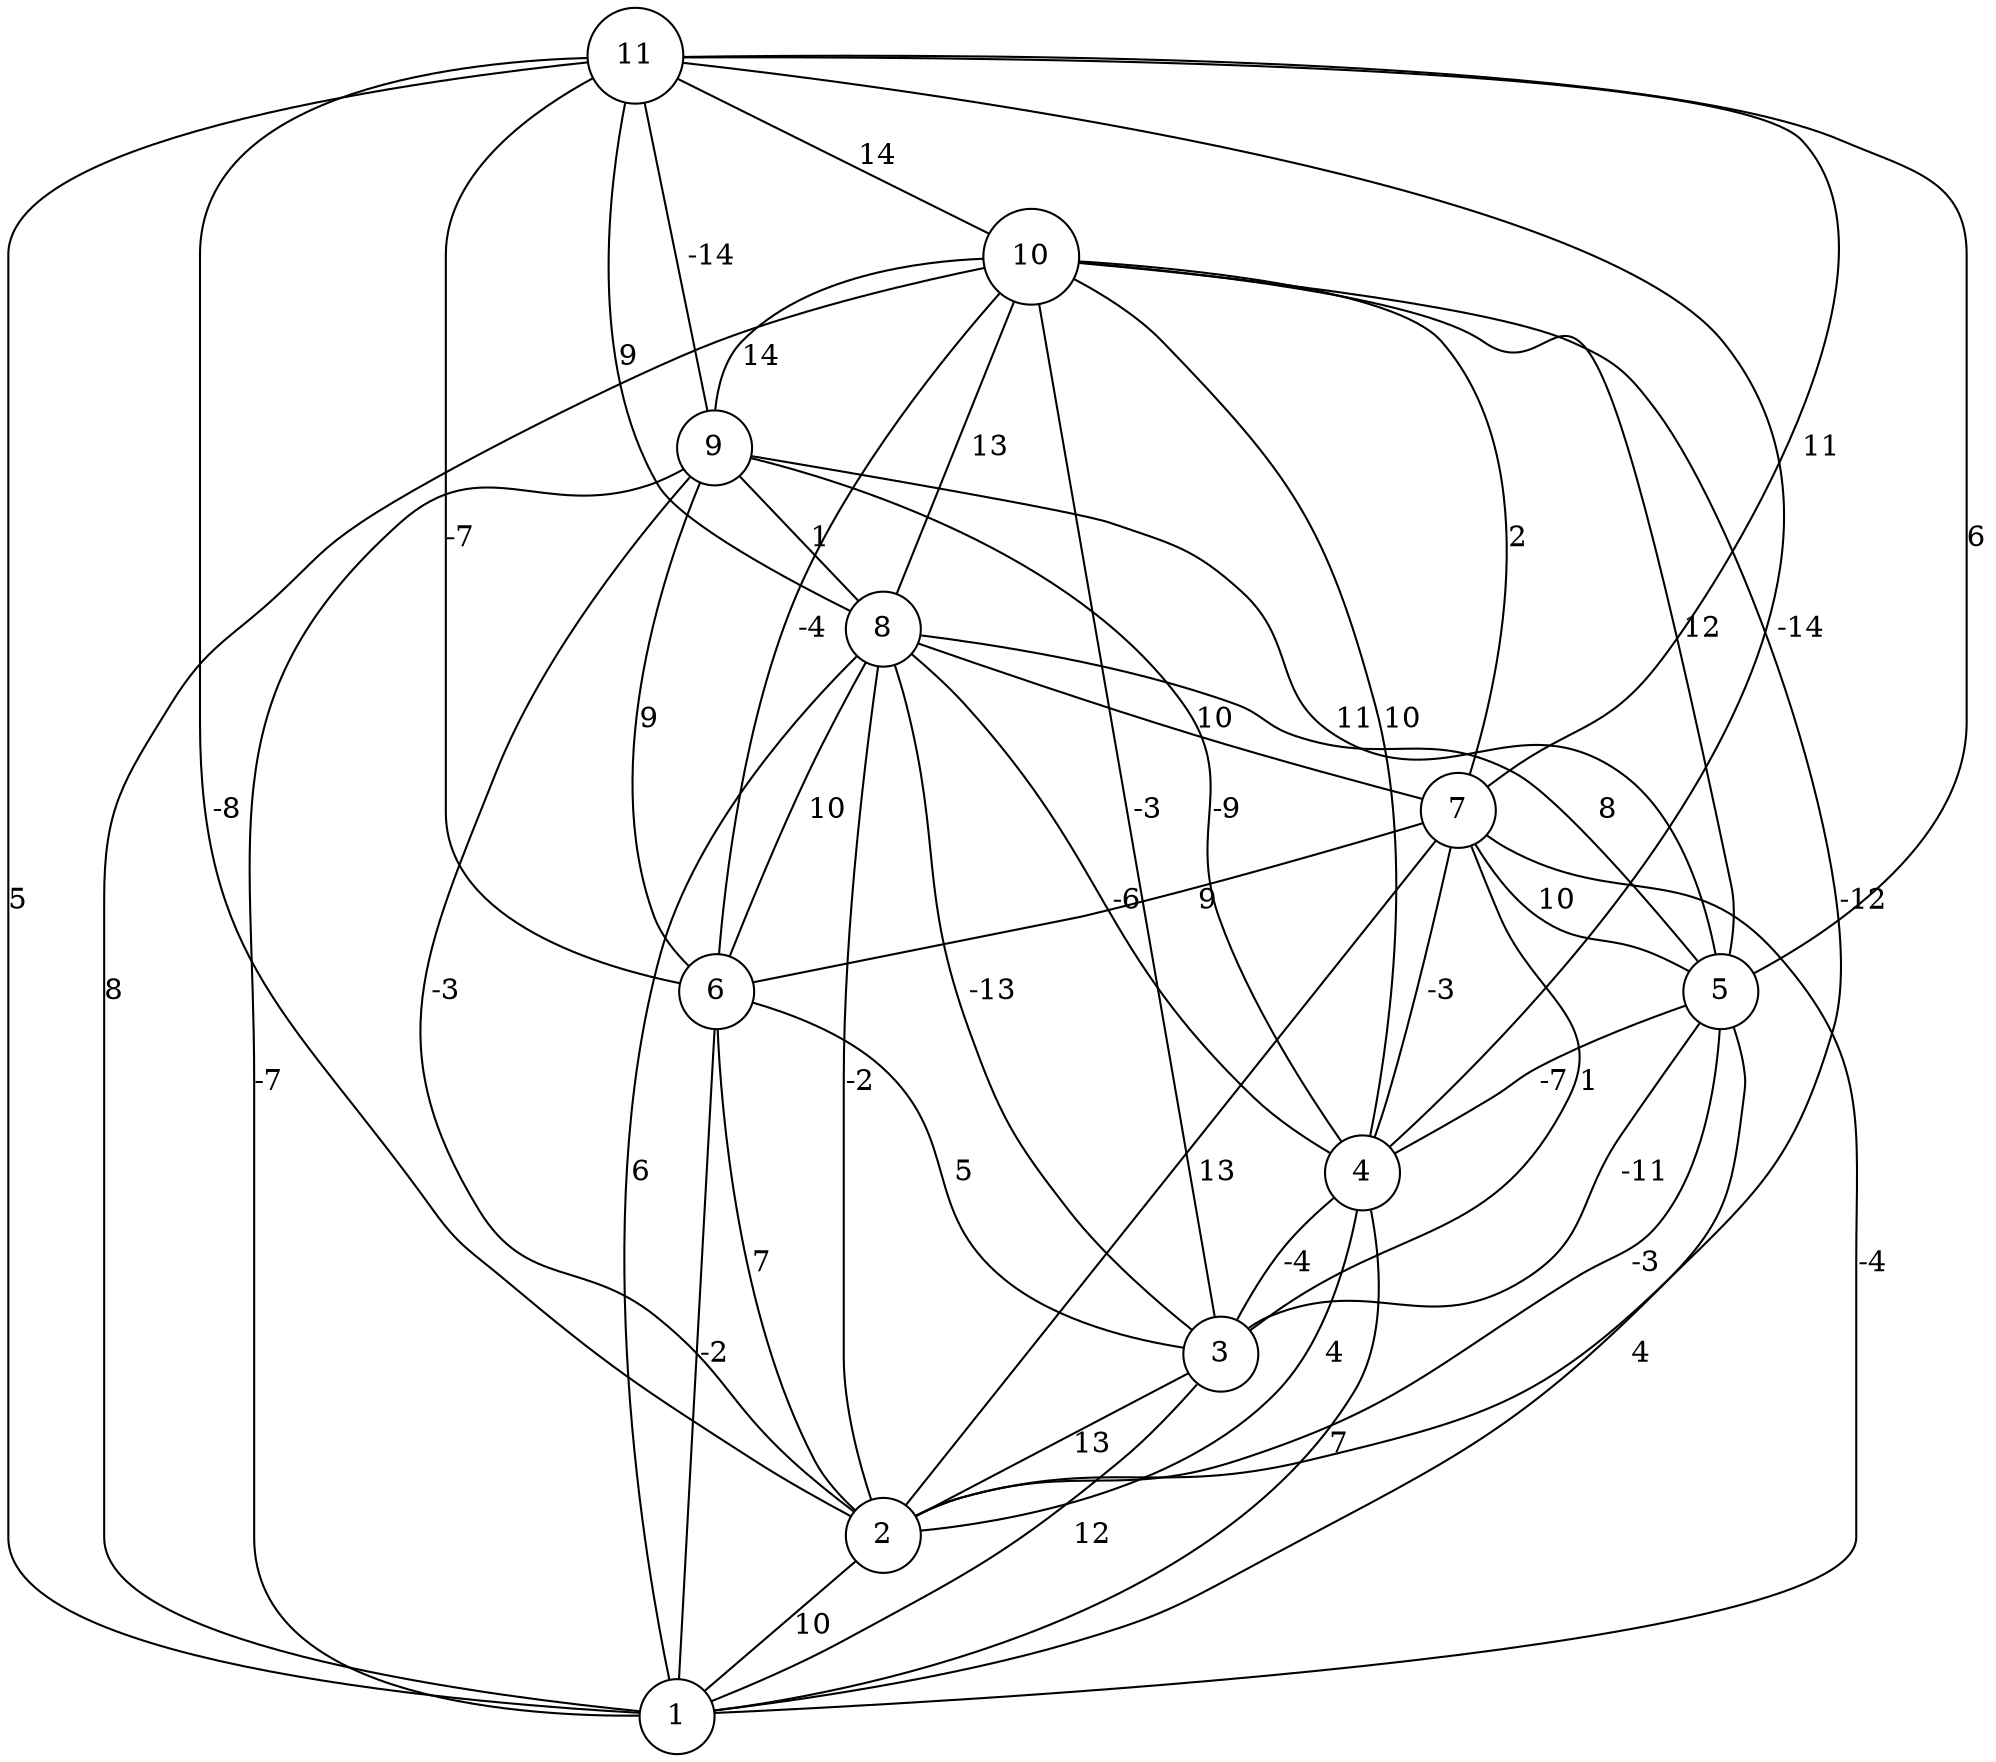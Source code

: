 graph { 
	 fontname="Helvetica,Arial,sans-serif" 
	 node [shape = circle]; 
	 11 -- 1 [label = "5"];
	 11 -- 2 [label = "-8"];
	 11 -- 4 [label = "-14"];
	 11 -- 5 [label = "6"];
	 11 -- 6 [label = "-7"];
	 11 -- 7 [label = "11"];
	 11 -- 8 [label = "9"];
	 11 -- 9 [label = "-14"];
	 11 -- 10 [label = "14"];
	 10 -- 1 [label = "8"];
	 10 -- 2 [label = "-12"];
	 10 -- 3 [label = "-3"];
	 10 -- 4 [label = "10"];
	 10 -- 5 [label = "12"];
	 10 -- 6 [label = "-4"];
	 10 -- 7 [label = "2"];
	 10 -- 8 [label = "13"];
	 10 -- 9 [label = "14"];
	 9 -- 1 [label = "-7"];
	 9 -- 2 [label = "-3"];
	 9 -- 4 [label = "-9"];
	 9 -- 5 [label = "11"];
	 9 -- 6 [label = "9"];
	 9 -- 8 [label = "1"];
	 8 -- 1 [label = "6"];
	 8 -- 2 [label = "-2"];
	 8 -- 3 [label = "-13"];
	 8 -- 4 [label = "-6"];
	 8 -- 5 [label = "8"];
	 8 -- 6 [label = "10"];
	 8 -- 7 [label = "10"];
	 7 -- 1 [label = "-4"];
	 7 -- 2 [label = "13"];
	 7 -- 3 [label = "1"];
	 7 -- 4 [label = "-3"];
	 7 -- 5 [label = "10"];
	 7 -- 6 [label = "9"];
	 6 -- 1 [label = "-2"];
	 6 -- 2 [label = "7"];
	 6 -- 3 [label = "5"];
	 5 -- 1 [label = "4"];
	 5 -- 2 [label = "-3"];
	 5 -- 3 [label = "-11"];
	 5 -- 4 [label = "-7"];
	 4 -- 1 [label = "7"];
	 4 -- 2 [label = "4"];
	 4 -- 3 [label = "-4"];
	 3 -- 1 [label = "12"];
	 3 -- 2 [label = "13"];
	 2 -- 1 [label = "10"];
	 1;
	 2;
	 3;
	 4;
	 5;
	 6;
	 7;
	 8;
	 9;
	 10;
	 11;
}
